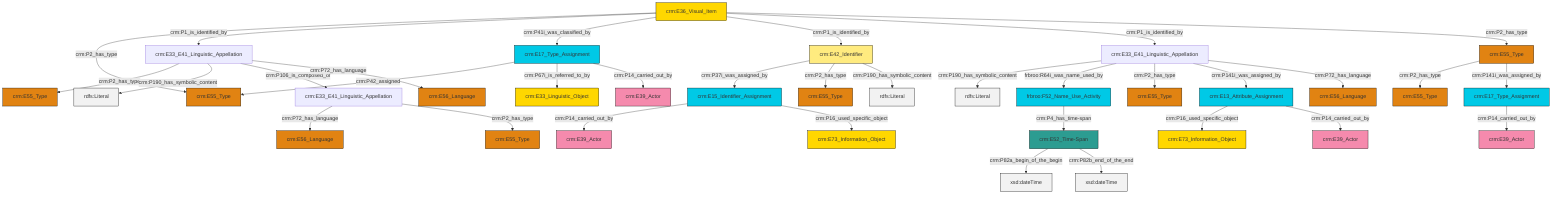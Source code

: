 graph TD
classDef Literal fill:#f2f2f2,stroke:#000000;
classDef CRM_Entity fill:#FFFFFF,stroke:#000000;
classDef Temporal_Entity fill:#00C9E6, stroke:#000000;
classDef Type fill:#E18312, stroke:#000000;
classDef Time-Span fill:#2C9C91, stroke:#000000;
classDef Appellation fill:#FFEB7F, stroke:#000000;
classDef Place fill:#008836, stroke:#000000;
classDef Persistent_Item fill:#B266B2, stroke:#000000;
classDef Conceptual_Object fill:#FFD700, stroke:#000000;
classDef Physical_Thing fill:#D2B48C, stroke:#000000;
classDef Actor fill:#f58aad, stroke:#000000;
classDef PC_Classes fill:#4ce600, stroke:#000000;
classDef Multi fill:#cccccc,stroke:#000000;

0["crm:E33_E41_Linguistic_Appellation"]:::Default -->|crm:P190_has_symbolic_content| 1[rdfs:Literal]:::Literal
2["crm:E33_E41_Linguistic_Appellation"]:::Default -->|crm:P2_has_type| 3["crm:E55_Type"]:::Type
2["crm:E33_E41_Linguistic_Appellation"]:::Default -->|crm:P190_has_symbolic_content| 8[rdfs:Literal]:::Literal
9["crm:E42_Identifier"]:::Appellation -->|crm:P37i_was_assigned_by| 10["crm:E15_Identifier_Assignment"]:::Temporal_Entity
11["crm:E52_Time-Span"]:::Time-Span -->|crm:P82a_begin_of_the_begin| 12[xsd:dateTime]:::Literal
15["crm:E33_E41_Linguistic_Appellation"]:::Default -->|crm:P72_has_language| 16["crm:E56_Language"]:::Type
0["crm:E33_E41_Linguistic_Appellation"]:::Default -->|frbroo:R64i_was_name_used_by| 17["frbroo:F52_Name_Use_Activity"]:::Temporal_Entity
15["crm:E33_E41_Linguistic_Appellation"]:::Default -->|crm:P2_has_type| 18["crm:E55_Type"]:::Type
20["crm:E13_Attribute_Assignment"]:::Temporal_Entity -->|crm:P16_used_specific_object| 21["crm:E73_Information_Object"]:::Conceptual_Object
6["crm:E17_Type_Assignment"]:::Temporal_Entity -->|crm:P42_assigned| 13["crm:E55_Type"]:::Type
9["crm:E42_Identifier"]:::Appellation -->|crm:P2_has_type| 4["crm:E55_Type"]:::Type
17["frbroo:F52_Name_Use_Activity"]:::Temporal_Entity -->|crm:P4_has_time-span| 11["crm:E52_Time-Span"]:::Time-Span
29["crm:E36_Visual_Item"]:::Conceptual_Object -->|crm:P2_has_type| 13["crm:E55_Type"]:::Type
29["crm:E36_Visual_Item"]:::Conceptual_Object -->|crm:P1_is_identified_by| 2["crm:E33_E41_Linguistic_Appellation"]:::Default
30["crm:E55_Type"]:::Type -->|crm:P2_has_type| 31["crm:E55_Type"]:::Type
20["crm:E13_Attribute_Assignment"]:::Temporal_Entity -->|crm:P14_carried_out_by| 33["crm:E39_Actor"]:::Actor
29["crm:E36_Visual_Item"]:::Conceptual_Object -->|crm:P41i_was_classified_by| 6["crm:E17_Type_Assignment"]:::Temporal_Entity
30["crm:E55_Type"]:::Type -->|crm:P141i_was_assigned_by| 35["crm:E17_Type_Assignment"]:::Temporal_Entity
29["crm:E36_Visual_Item"]:::Conceptual_Object -->|crm:P1_is_identified_by| 9["crm:E42_Identifier"]:::Appellation
9["crm:E42_Identifier"]:::Appellation -->|crm:P190_has_symbolic_content| 48[rdfs:Literal]:::Literal
0["crm:E33_E41_Linguistic_Appellation"]:::Default -->|crm:P2_has_type| 36["crm:E55_Type"]:::Type
6["crm:E17_Type_Assignment"]:::Temporal_Entity -->|crm:P67i_is_referred_to_by| 46["crm:E33_Linguistic_Object"]:::Conceptual_Object
0["crm:E33_E41_Linguistic_Appellation"]:::Default -->|crm:P141i_was_assigned_by| 20["crm:E13_Attribute_Assignment"]:::Temporal_Entity
6["crm:E17_Type_Assignment"]:::Temporal_Entity -->|crm:P14_carried_out_by| 52["crm:E39_Actor"]:::Actor
10["crm:E15_Identifier_Assignment"]:::Temporal_Entity -->|crm:P14_carried_out_by| 43["crm:E39_Actor"]:::Actor
0["crm:E33_E41_Linguistic_Appellation"]:::Default -->|crm:P72_has_language| 49["crm:E56_Language"]:::Type
2["crm:E33_E41_Linguistic_Appellation"]:::Default -->|crm:P106_is_composed_of| 15["crm:E33_E41_Linguistic_Appellation"]:::Default
29["crm:E36_Visual_Item"]:::Conceptual_Object -->|crm:P1_is_identified_by| 0["crm:E33_E41_Linguistic_Appellation"]:::Default
29["crm:E36_Visual_Item"]:::Conceptual_Object -->|crm:P2_has_type| 30["crm:E55_Type"]:::Type
10["crm:E15_Identifier_Assignment"]:::Temporal_Entity -->|crm:P16_used_specific_object| 22["crm:E73_Information_Object"]:::Conceptual_Object
11["crm:E52_Time-Span"]:::Time-Span -->|crm:P82b_end_of_the_end| 60[xsd:dateTime]:::Literal
35["crm:E17_Type_Assignment"]:::Temporal_Entity -->|crm:P14_carried_out_by| 62["crm:E39_Actor"]:::Actor
2["crm:E33_E41_Linguistic_Appellation"]:::Default -->|crm:P72_has_language| 24["crm:E56_Language"]:::Type